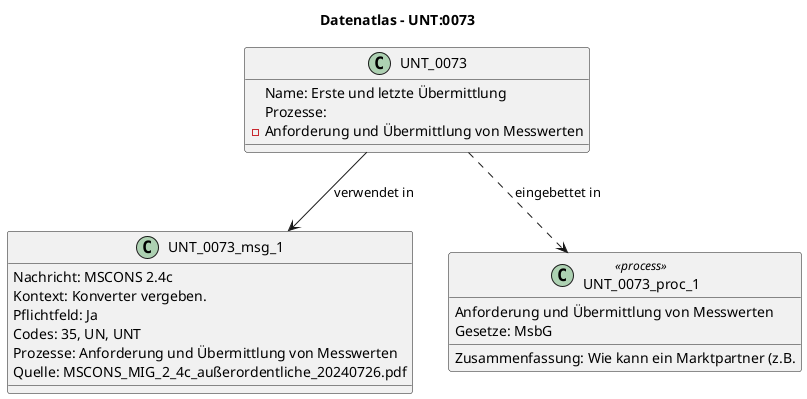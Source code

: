 @startuml
title Datenatlas – UNT:0073
class UNT_0073 {
  Name: Erste und letzte Übermittlung
  Prozesse:
    - Anforderung und Übermittlung von Messwerten
}
class UNT_0073_msg_1 {
  Nachricht: MSCONS 2.4c
  Kontext: Konverter vergeben.
  Pflichtfeld: Ja
  Codes: 35, UN, UNT
  Prozesse: Anforderung und Übermittlung von Messwerten
  Quelle: MSCONS_MIG_2_4c_außerordentliche_20240726.pdf
}
UNT_0073 --> UNT_0073_msg_1 : verwendet in
class UNT_0073_proc_1 <<process>> {
  Anforderung und Übermittlung von Messwerten
  Gesetze: MsbG
  Zusammenfassung: Wie kann ein Marktpartner (z.B.
}
UNT_0073 ..> UNT_0073_proc_1 : eingebettet in
@enduml
